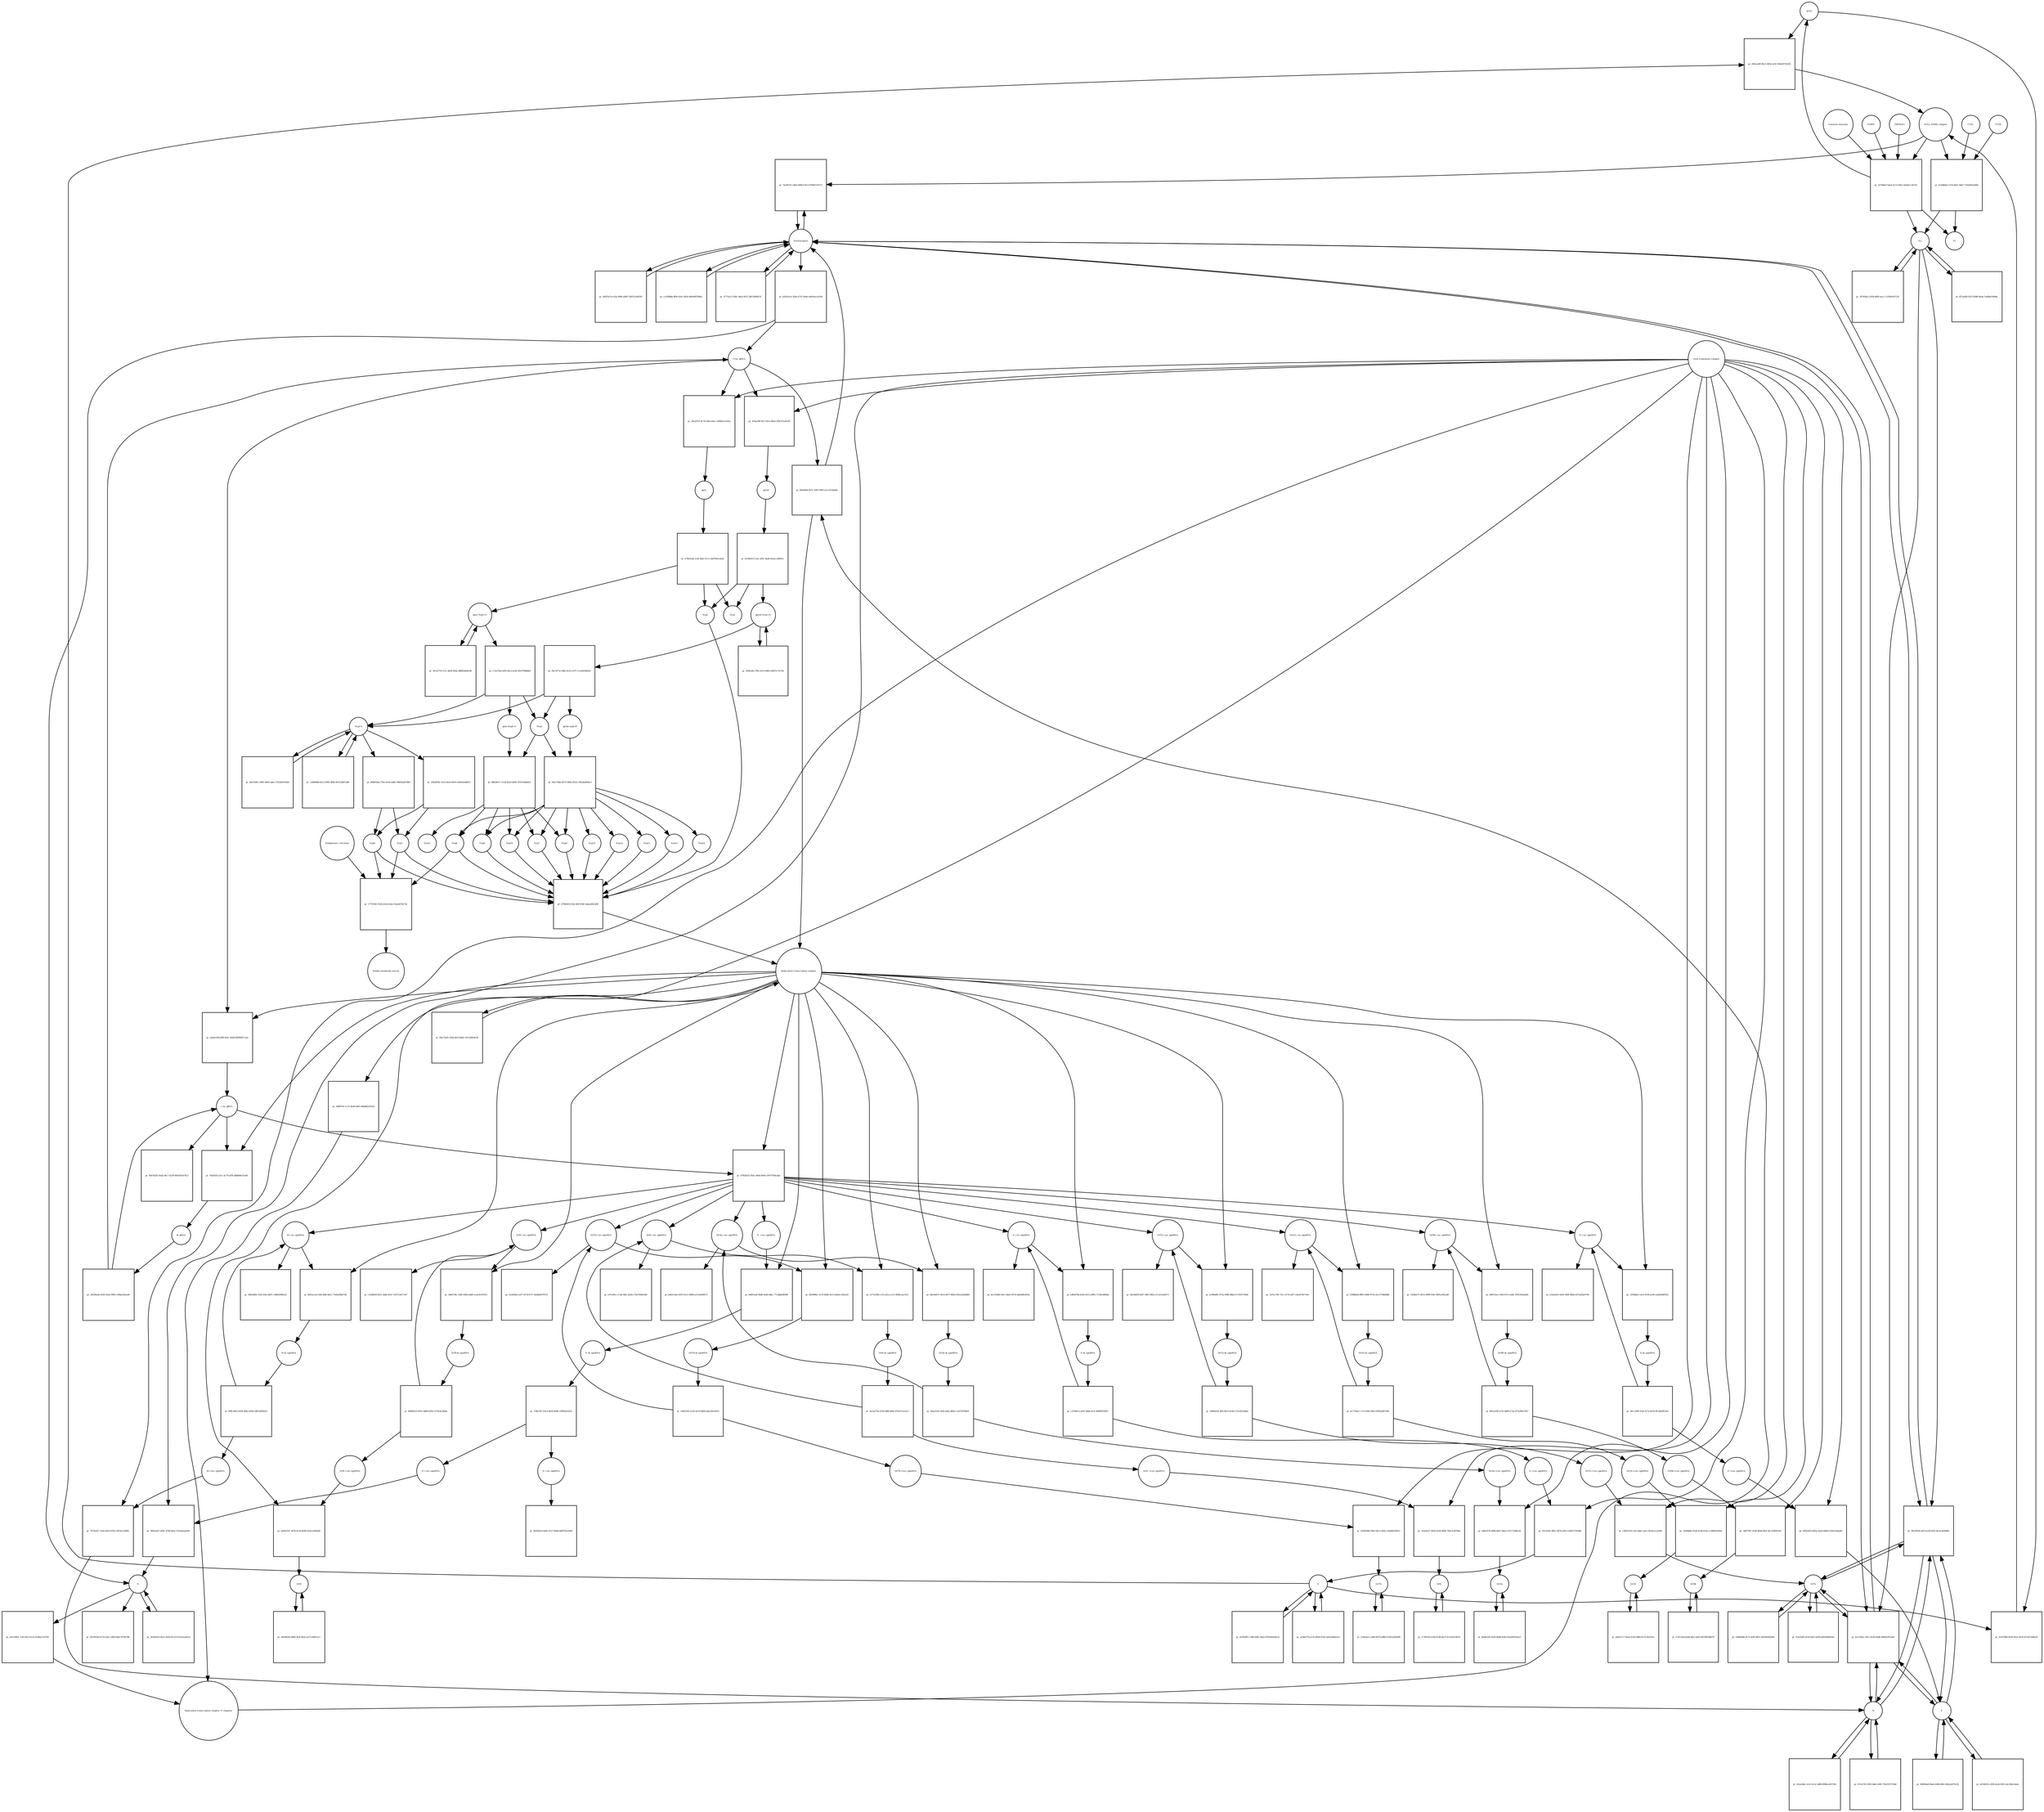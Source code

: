 strict digraph  {
ACE2 [annotation="", bipartite=0, cls=macromolecule, fontsize=4, label=ACE2, shape=circle];
"pr_692eae80-86c3-483e-bc81-9b0af97022f4" [annotation="", bipartite=1, cls=process, fontsize=4, label="pr_692eae80-86c3-483e-bc81-9b0af97022f4", shape=square];
"ACE2_SPIKE complex" [annotation="", bipartite=0, cls=complex, fontsize=4, label="ACE2_SPIKE complex", shape=circle];
S [annotation=urn_miriam_uniprot_P0DTC2, bipartite=0, cls=macromolecule, fontsize=4, label=S, shape=circle];
Nucleocapsid [annotation="urn_miriam_obo.go_GO%3A0019013", bipartite=0, cls=complex, fontsize=4, label=Nucleocapsid, shape=circle];
"pr_7dc06741-e865-489b-b7b3-8768607e9727" [annotation="", bipartite=1, cls=process, fontsize=4, label="pr_7dc06741-e865-489b-b7b3-8768607e9727", shape=square];
"pr_6c6db6d3-c07d-4821-94d7-376d385a9dd9" [annotation="", bipartite=1, cls=process, fontsize=4, label="pr_6c6db6d3-c07d-4821-94d7-376d385a9dd9", shape=square];
S2 [annotation=urn_miriam_interpro_IPR002552, bipartite=0, cls=macromolecule, fontsize=4, label=S2, shape=circle];
CTSB [annotation="", bipartite=0, cls=macromolecule, fontsize=4, label=CTSB, shape=circle];
CTSL [annotation="", bipartite=0, cls=macromolecule, fontsize=4, label=CTSL, shape=circle];
S1 [annotation=urn_miriam_interpro_IPR002551, bipartite=0, cls=macromolecule, fontsize=4, label=S1, shape=circle];
"pr_5cfd7d9d-d528-45a1-9a3f-633347ab8ae0" [annotation="", bipartite=1, cls=process, fontsize=4, label="pr_5cfd7d9d-d528-45a1-9a3f-633347ab8ae0", shape=square];
"pr_bcc156ec-38c1-4cb6-bad8-b4bb41853ab1" [annotation="", bipartite=1, cls=process, fontsize=4, label="pr_bcc156ec-38c1-4cb6-bad8-b4bb41853ab1", shape=square];
E [annotation=urn_miriam_uniprot_P0DTC4, bipartite=0, cls=macromolecule, fontsize=4, label=E, shape=circle];
M [annotation=urn_miriam_uniprot_P0DTC5, bipartite=0, cls=macromolecule, fontsize=4, label=M, shape=circle];
Orf7a [annotation=urn_miriam_uniprot_P0DTC7, bipartite=0, cls=macromolecule, fontsize=4, label=Orf7a, shape=circle];
"pr_b2035cb1-20ab-4747-844e-eb9c6ace2c8d" [annotation="", bipartite=1, cls=process, fontsize=4, label="pr_b2035cb1-20ab-4747-844e-eb9c6ace2c8d", shape=square];
"(+)ss gRNA" [annotation=urn_miriam_refseq_NC_045512, bipartite=0, cls="nucleic acid feature", fontsize=4, label="(+)ss gRNA", shape=circle];
N [annotation=urn_miriam_uniprot_P0DTC9, bipartite=0, cls="macromolecule multimer", fontsize=4, label=N, shape=circle];
"pr_49655e7e-e52a-4f86-ad90-7a8312c08329" [annotation="", bipartite=1, cls=process, fontsize=4, label="pr_49655e7e-e52a-4f86-ad90-7a8312c08329", shape=square];
"pr_cc939bbb-9f00-454c-9b34-80e0d87f0bbc" [annotation="", bipartite=1, cls=process, fontsize=4, label="pr_cc939bbb-9f00-454c-9b34-80e0d87f0bbc", shape=square];
"pr_9525955d-817d-43ec-a9b9-6b4c787b6786" [annotation="", bipartite=1, cls=process, fontsize=4, label="pr_9525955d-817d-43ec-a9b9-6b4c787b6786", shape=square];
"pr_563b5016-85ce-42e6-81cd-b75e1b1ae6cd" [annotation="", bipartite=1, cls=process, fontsize=4, label="pr_563b5016-85ce-42e6-81cd-b75e1b1ae6cd", shape=square];
"N (+)ss sgmRNA" [annotation=urn_miriam_ncbigene_43740575, bipartite=0, cls="nucleic acid feature", fontsize=4, label="N (+)ss sgmRNA", shape=circle];
"pr_8492a5b7-ab9c-4790-befa-7c6cdeaad364" [annotation="", bipartite=1, cls=process, fontsize=4, label="pr_8492a5b7-ab9c-4790-befa-7c6cdeaad364", shape=square];
"Host translation complex" [annotation="urn_miriam_obo.go_GO%3A0070992", bipartite=0, cls=complex, fontsize=4, label="Host translation complex", shape=circle];
"pr_57731e11-fb0c-4da3-9cf5-3bf150f0612f" [annotation="", bipartite=1, cls=process, fontsize=4, label="pr_57731e11-fb0c-4da3-9cf5-3bf150f0612f", shape=square];
"pr_167d46cf-bae4-4115-892e-0a062c12b702" [annotation="", bipartite=1, cls=process, fontsize=4, label="pr_167d46cf-bae4-4115-892e-0a062c12b702", shape=square];
FURIN [annotation="", bipartite=0, cls=macromolecule, fontsize=4, label=FURIN, shape=circle];
TMPRSS2 [annotation="", bipartite=0, cls=macromolecule, fontsize=4, label=TMPRSS2, shape=circle];
"Camostat mesylate" [annotation="urn_miriam_pubchem.compound_2536", bipartite=0, cls="simple chemical", fontsize=4, label="Camostat mesylate", shape=circle];
"pr_ff21a6f8-0323-4940-8eab-7a46b6149d4c" [annotation="", bipartite=1, cls=process, fontsize=4, label="pr_ff21a6f8-0323-4940-8eab-7a46b6149d4c", shape=square];
"Replication transcription complex_N oligomer" [annotation="", bipartite=0, cls=complex, fontsize=4, label="Replication transcription complex_N oligomer", shape=circle];
"pr_6fef0d2d-9e7c-4387-89f3-a1ce2534abfe" [annotation="", bipartite=1, cls=process, fontsize=4, label="pr_6fef0d2d-9e7c-4387-89f3-a1ce2534abfe", shape=square];
"Replication transcription complex" [annotation="", bipartite=0, cls=complex, fontsize=4, label="Replication transcription complex", shape=circle];
"pr_99c95f04-e6f3-4c09-82f5-9a14c4e0b9fe" [annotation="", bipartite=1, cls=process, fontsize=4, label="pr_99c95f04-e6f3-4c09-82f5-9a14c4e0b9fe", shape=square];
"pr_3f7638a2-2438-4000-aac1-c1595b187129" [annotation="", bipartite=1, cls=process, fontsize=4, label="pr_3f7638a2-2438-4000-aac1-c1595b187129", shape=square];
"pp1a Nsp3-11" [annotation=urn_miriam_uniprot_P0DTC1, bipartite=0, cls=macromolecule, fontsize=4, label="pp1a Nsp3-11", shape=circle];
"pr_c7ae7fa0-ef65-40c2-bcf8-29237f08bfbd" [annotation="", bipartite=1, cls=process, fontsize=4, label="pr_c7ae7fa0-ef65-40c2-bcf8-29237f08bfbd", shape=square];
"pp1a Nsp6-11" [annotation=urn_miriam_uniprot_P0DTC1, bipartite=0, cls=macromolecule, fontsize=4, label="pp1a Nsp6-11", shape=circle];
"Nsp3-4" [annotation="urn_miriam_ncbiprotein_YP_009725299|urn_miriam_ncbiprotein_YP_009725300", bipartite=0, cls=macromolecule, fontsize=4, label="Nsp3-4", shape=circle];
Nsp5 [annotation=urn_miriam_ncbiprotein_YP_009725301, bipartite=0, cls="macromolecule multimer", fontsize=4, label=Nsp5, shape=circle];
"Endoplasmic reticulum" [annotation="urn_miriam_obo.go_GO%3A0005783", bipartite=0, cls=complex, fontsize=4, label="Endoplasmic reticulum", shape=circle];
"pr_17797d81-0526-43e4-b5ee-f2eeb474673e" [annotation="", bipartite=1, cls=process, fontsize=4, label="pr_17797d81-0526-43e4-b5ee-f2eeb474673e", shape=square];
"Double-membrane vesicle" [annotation="urn_miriam_obo.go_GO%3A0039718", bipartite=0, cls=complex, fontsize=4, label="Double-membrane vesicle", shape=circle];
Nsp4 [annotation=urn_miriam_ncbiprotein_YP_009725300, bipartite=0, cls=macromolecule, fontsize=4, label=Nsp4, shape=circle];
Nsp3 [annotation=urn_miriam_ncbiprotein_YP_009725299, bipartite=0, cls=macromolecule, fontsize=4, label=Nsp3, shape=circle];
Nsp6 [annotation=urn_miriam_ncbiprotein_YP_009725302, bipartite=0, cls=macromolecule, fontsize=4, label=Nsp6, shape=circle];
"pr_3b7e2755-f11c-4604-856a-088f20b64c8b" [annotation="", bipartite=1, cls=process, fontsize=4, label="pr_3b7e2755-f11c-4604-856a-088f20b64c8b", shape=square];
"pr_5bc01d01-3985-44e6-adee-17b1bd1653b0" [annotation="", bipartite=1, cls=process, fontsize=4, label="pr_5bc01d01-3985-44e6-adee-17b1bd1653b0", shape=square];
"pp1ab Nsp3-16" [annotation=urn_miriam_uniprot_P0DTD1, bipartite=0, cls=macromolecule, fontsize=4, label="pp1ab Nsp3-16", shape=circle];
"pr_2695cffe-7f62-4312-8083-ef847e733703" [annotation="", bipartite=1, cls=process, fontsize=4, label="pr_2695cffe-7f62-4312-8083-ef847e733703", shape=square];
"pr_f6e7d77a-5882-4125-a375-7ce200306ef4" [annotation="", bipartite=1, cls=process, fontsize=4, label="pr_f6e7d77a-5882-4125-a375-7ce200306ef4", shape=square];
"pp1ab nsp6-16" [annotation=urn_miriam_uniprot_P0DTD1, bipartite=0, cls=macromolecule, fontsize=4, label="pp1ab nsp6-16", shape=circle];
"pr_45ea546c-2e12-4c5c-bd80-89fbce36718d" [annotation="", bipartite=1, cls=process, fontsize=4, label="pr_45ea546c-2e12-4c5c-bd80-89fbce36718d", shape=square];
"pr_06f60da9-0ba4-4496-82fe-0d2a3e97fe3b" [annotation="", bipartite=1, cls=process, fontsize=4, label="pr_06f60da9-0ba4-4496-82fe-0d2a3e97fe3b", shape=square];
"pr_ac8b6779-e133-4658-97eb-5e82ed8de2cb" [annotation="", bipartite=1, cls=process, fontsize=4, label="pr_ac8b6779-e133-4658-97eb-5e82ed8de2cb", shape=square];
"pr_67e22761-f993-4bb1-bf45-75b19373704d" [annotation="", bipartite=1, cls=process, fontsize=4, label="pr_67e22761-f993-4bb1-bf45-75b19373704d", shape=square];
"pr_e618410c-e03b-4a2b-861f-ebc3fdecbade" [annotation="", bipartite=1, cls=process, fontsize=4, label="pr_e618410c-e03b-4a2b-861f-ebc3fdecbade", shape=square];
"pr_dc90d497-cd66-406c-84ae-87829ad3decd" [annotation="", bipartite=1, cls=process, fontsize=4, label="pr_dc90d497-cd66-406c-84ae-87829ad3decd", shape=square];
"pr_3368ed84-dc75-42f6-9853-2bf5b8382096" [annotation="", bipartite=1, cls=process, fontsize=4, label="pr_3368ed84-dc75-42f6-9853-2bf5b8382096", shape=square];
Orf6 [annotation=urn_miriam_uniprot_P0DTC6, bipartite=0, cls=macromolecule, fontsize=4, label=Orf6, shape=circle];
"pr_1c7fb7ed-e54d-4cd8-8a37-6ccfe4324b18" [annotation="", bipartite=1, cls=process, fontsize=4, label="pr_1c7fb7ed-e54d-4cd8-8a37-6ccfe4324b18", shape=square];
Orf3a [annotation=urn_miriam_uniprot_P0DTC3, bipartite=0, cls=macromolecule, fontsize=4, label=Orf3a, shape=circle];
"pr_6edfe2d5-4a59-4bdb-b28e-05ee69591be3" [annotation="", bipartite=1, cls=process, fontsize=4, label="pr_6edfe2d5-4a59-4bdb-b28e-05ee69591be3", shape=square];
Orf8 [annotation=urn_miriam_uniprot_P0DTC8, bipartite=0, cls=macromolecule, fontsize=4, label=Orf8, shape=circle];
"pr_0620062b-b968-4b3f-9b3a-ee71cb801e11" [annotation="", bipartite=1, cls=process, fontsize=4, label="pr_0620062b-b968-4b3f-9b3a-ee71cb801e11", shape=square];
Orf9b [annotation=urn_miriam_uniprot_P0DTD2, bipartite=0, cls=macromolecule, fontsize=4, label=Orf9b, shape=circle];
"pr_e747cfed-be9d-4fa5-a643-d070405dbf76" [annotation="", bipartite=1, cls=process, fontsize=4, label="pr_e747cfed-be9d-4fa5-a643-d070405dbf76", shape=square];
Orf14 [annotation=urn_miriam_uniprot_P0DTD3, bipartite=0, cls=macromolecule, fontsize=4, label=Orf14, shape=circle];
"pr_a805a7c7-4eaa-4356-b96b-ff13c3d2335c" [annotation="", bipartite=1, cls=process, fontsize=4, label="pr_a805a7c7-4eaa-4356-b96b-ff13c3d2335c", shape=square];
Orf7b [annotation=urn_miriam_uniprot_P0DTD8, bipartite=0, cls=macromolecule, fontsize=4, label=Orf7b, shape=circle];
"pr_318ea6ce-a444-4670-a880-b7061d20eb99" [annotation="", bipartite=1, cls=process, fontsize=4, label="pr_318ea6ce-a444-4670-a880-b7061d20eb99", shape=square];
"pr_5cbcb2f6-4e18-4dcf-ad39-ab692fbd02a0" [annotation="", bipartite=1, cls=process, fontsize=4, label="pr_5cbcb2f6-4e18-4dcf-ad39-ab692fbd02a0", shape=square];
"M (+)ss sgmRNA" [annotation="", bipartite=0, cls="nucleic acid feature", fontsize=4, label="M (+)ss sgmRNA", shape=circle];
"pr_7679a457-1fe8-4242-8764-22f54ce1d085" [annotation="", bipartite=1, cls=process, fontsize=4, label="pr_7679a457-1fe8-4242-8764-22f54ce1d085", shape=square];
"E (+)ss sgmRNA" [annotation="", bipartite=0, cls="nucleic acid feature", fontsize=4, label="E (+)ss sgmRNA", shape=circle];
"pr_695e0433-d65a-4aeb-b66b-f33e6c0aba8d" [annotation="", bipartite=1, cls=process, fontsize=4, label="pr_695e0433-d65a-4aeb-b66b-f33e6c0aba8d", shape=square];
"S (+)ss sgmRNA" [annotation="", bipartite=0, cls="nucleic acid feature", fontsize=4, label="S (+)ss sgmRNA", shape=circle];
"pr_5f1c0e9c-89ec-487d-a901-e5b937192466" [annotation="", bipartite=1, cls=process, fontsize=4, label="pr_5f1c0e9c-89ec-487d-a901-e5b937192466", shape=square];
"Orf7a (+)ss sgmRNA" [annotation="", bipartite=0, cls="nucleic acid feature", fontsize=4, label="Orf7a (+)ss sgmRNA", shape=circle];
"pr_c5b92239-c241-4ddc-aeec-061bceca03b0" [annotation="", bipartite=1, cls=process, fontsize=4, label="pr_c5b92239-c241-4ddc-aeec-061bceca03b0", shape=square];
"Orf6  (+)ss sgmRNA" [annotation="", bipartite=0, cls="nucleic acid feature", fontsize=4, label="Orf6  (+)ss sgmRNA", shape=circle];
"pr_325a9cf7-3d56-4c69-9846-79413cdf7dba" [annotation="", bipartite=1, cls=process, fontsize=4, label="pr_325a9cf7-3d56-4c69-9846-79413cdf7dba", shape=square];
"Orf3a (+)ss sgmRNA" [annotation="", bipartite=0, cls="nucleic acid feature", fontsize=4, label="Orf3a (+)ss sgmRNA", shape=circle];
"pr_dddcf57b-4f84-4687-90ea-5521735d8ce8" [annotation="", bipartite=1, cls=process, fontsize=4, label="pr_dddcf57b-4f84-4687-90ea-5521735d8ce8", shape=square];
"Orf8 (+)ss sgmRNA" [annotation="", bipartite=0, cls="nucleic acid feature", fontsize=4, label="Orf8 (+)ss sgmRNA", shape=circle];
"pr_ab95e507-367b-4c34-829b-f2a6ca349ab0" [annotation="", bipartite=1, cls=process, fontsize=4, label="pr_ab95e507-367b-4c34-829b-f2a6ca349ab0", shape=square];
"Orf9b (+)ss sgmRNA" [annotation="", bipartite=0, cls="nucleic acid feature", fontsize=4, label="Orf9b (+)ss sgmRNA", shape=circle];
"pr_3df579f1-91d0-483b-9fef-56c32585032d" [annotation="", bipartite=1, cls=process, fontsize=4, label="pr_3df579f1-91d0-483b-9fef-56c32585032d", shape=square];
"Orf14 (+)ss sgmRNA" [annotation="", bipartite=0, cls="nucleic acid feature", fontsize=4, label="Orf14 (+)ss sgmRNA", shape=circle];
"pr_5e0fb8de-9144-4c8d-b35e-cc06f85d180a" [annotation="", bipartite=1, cls=process, fontsize=4, label="pr_5e0fb8de-9144-4c8d-b35e-cc06f85d180a", shape=square];
"Orf7b (+)ss sgmRNA" [annotation="", bipartite=0, cls="nucleic acid feature", fontsize=4, label="Orf7b (+)ss sgmRNA", shape=circle];
"pr_93285986-5943-44c3-943a-cdab863305e1" [annotation="", bipartite=1, cls=process, fontsize=4, label="pr_93285986-5943-44c3-943a-cdab863305e1", shape=square];
"(-)ss gRNA" [annotation=urn_miriam_refseq_NC_045512, bipartite=0, cls="nucleic acid feature", fontsize=4, label="(-)ss gRNA", shape=circle];
"pr_95b7b202-6ed2-46c7-b159-84455b547bc3" [annotation="", bipartite=1, cls=process, fontsize=4, label="pr_95b7b202-6ed2-46c7-b159-84455b547bc3", shape=square];
"pr_ab1e5842-714f-4452-b1e2-6cd6ac5c0792" [annotation="", bipartite=1, cls=process, fontsize=4, label="pr_ab1e5842-714f-4452-b1e2-6cd6ac5c0792", shape=square];
"pr_cde4e1d8-b0f8-402c-9ed8-80f9fd67ca2e" [annotation="", bipartite=1, cls=process, fontsize=4, label="pr_cde4e1d8-b0f8-402c-9ed8-80f9fd67ca2e", shape=square];
"M (-)ss sgmRNA" [annotation=urn_miriam_ncbigene_43740571, bipartite=0, cls="nucleic acid feature", fontsize=4, label="M (-)ss sgmRNA", shape=circle];
"pr_39b5dd0e-f22b-43fa-b0d7-c38b9298fea8" [annotation="", bipartite=1, cls=process, fontsize=4, label="pr_39b5dd0e-f22b-43fa-b0d7-c38b9298fea8", shape=square];
"E (-)ss sgmRNA" [annotation=urn_miriam_ncbigene_43740570, bipartite=0, cls="nucleic acid feature", fontsize=4, label="E (-)ss sgmRNA", shape=circle];
"pr_e32eb432-6e92-4fd9-98bd-d37ed2ba0706" [annotation="", bipartite=1, cls=process, fontsize=4, label="pr_e32eb432-6e92-4fd9-98bd-d37ed2ba0706", shape=square];
"S (-)ss sgmRNA" [annotation="", bipartite=0, cls="nucleic acid feature", fontsize=4, label="S (-)ss sgmRNA", shape=circle];
"pr_be72546b-0421-4be0-937d-4de6bfb1f632" [annotation="", bipartite=1, cls=process, fontsize=4, label="pr_be72546b-0421-4be0-937d-4de6bfb1f632", shape=square];
"Orf7a (-)ss sgmRNA" [annotation="", bipartite=0, cls="nucleic acid feature", fontsize=4, label="Orf7a (-)ss sgmRNA", shape=circle];
"pr_fde58d59-4d27-4bf3-9852-e112e1ab9571" [annotation="", bipartite=1, cls=process, fontsize=4, label="pr_fde58d59-4d27-4bf3-9852-e112e1ab9571", shape=square];
"Orf6 (-)ss sgmRNA" [annotation="", bipartite=0, cls="nucleic acid feature", fontsize=4, label="Orf6 (-)ss sgmRNA", shape=circle];
"pr_e37a30cc-e7ad-4bfc-b2eb-17be7b40c6b8" [annotation="", bipartite=1, cls=process, fontsize=4, label="pr_e37a30cc-e7ad-4bfc-b2eb-17be7b40c6b8", shape=square];
"Orf3a (-)ss sgmRNA" [annotation="", bipartite=0, cls="nucleic acid feature", fontsize=4, label="Orf3a (-)ss sgmRNA", shape=circle];
"pr_b4b1c9ab-5933-41e1-9d98-e2116a06f673" [annotation="", bipartite=1, cls=process, fontsize=4, label="pr_b4b1c9ab-5933-41e1-9d98-e2116a06f673", shape=square];
"Orf8 (-)ss sgmRNA" [annotation="", bipartite=0, cls="nucleic acid feature", fontsize=4, label="Orf8 (-)ss sgmRNA", shape=circle];
"pr_c52d663f-655c-4b8a-8cb7-3d7515617547" [annotation="", bipartite=1, cls=process, fontsize=4, label="pr_c52d663f-655c-4b8a-8cb7-3d7515617547", shape=square];
"Orf9b (-)ss sgmRNA" [annotation="", bipartite=0, cls="nucleic acid feature", fontsize=4, label="Orf9b (-)ss sgmRNA", shape=circle];
"pr_c926be75-4812-4909-93fe-08f4cef822d0" [annotation="", bipartite=1, cls=process, fontsize=4, label="pr_c926be75-4812-4909-93fe-08f4cef822d0", shape=square];
"Orf14 (-)ss sgmRNA" [annotation="", bipartite=0, cls="nucleic acid feature", fontsize=4, label="Orf14 (-)ss sgmRNA", shape=circle];
"pr_1b7ec740-721c-4176-a0f7-14ee479e75eb" [annotation="", bipartite=1, cls=process, fontsize=4, label="pr_1b7ec740-721c-4176-a0f7-14ee479e75eb", shape=square];
"Orf7b (-)ss sgmRNA" [annotation="", bipartite=0, cls="nucleic acid feature", fontsize=4, label="Orf7b (-)ss sgmRNA", shape=circle];
"pr_5a3ef9a4-2ef7-417d-b717-4e8de607057e" [annotation="", bipartite=1, cls=process, fontsize=4, label="pr_5a3ef9a4-2ef7-417d-b717-4e8de607057e", shape=square];
"pr_70aff5d3-2e1c-4c79-a95f-db8b08a7ee66" [annotation="", bipartite=1, cls=process, fontsize=4, label="pr_70aff5d3-2e1c-4c79-a95f-db8b08a7ee66", shape=square];
"ds gRNA" [annotation=urn_miriam_refseq_NC_045512, bipartite=0, cls="nucleic acid feature", fontsize=4, label="ds gRNA", shape=circle];
"pr_8d92eced-cfd4-4dfb-8d12-75e0e04b474d" [annotation="", bipartite=1, cls=process, fontsize=4, label="pr_8d92eced-cfd4-4dfb-8d12-75e0e04b474d", shape=square];
"M ds sgmRNA" [annotation="", bipartite=0, cls="nucleic acid feature", fontsize=4, label="M ds sgmRNA", shape=circle];
"pr_1f39dba5-1a53-4336-ac82-ea4b566ff452" [annotation="", bipartite=1, cls=process, fontsize=4, label="pr_1f39dba5-1a53-4336-ac82-ea4b566ff452", shape=square];
"E ds sgmRNA" [annotation="", bipartite=0, cls="nucleic acid feature", fontsize=4, label="E ds sgmRNA", shape=circle];
"pr_edf6478b-d1b9-4513-a9f8-c7128cd4f4dd" [annotation="", bipartite=1, cls=process, fontsize=4, label="pr_edf6478b-d1b9-4513-a9f8-c7128cd4f4dd", shape=square];
"S ds sgmRNA" [annotation="", bipartite=0, cls="nucleic acid feature", fontsize=4, label="S ds sgmRNA", shape=circle];
"pr_ac80bd8c-97aa-4989-8bba-fc7593170b4f" [annotation="", bipartite=1, cls=process, fontsize=4, label="pr_ac80bd8c-97aa-4989-8bba-fc7593170b4f", shape=square];
"Orf7a ds sgmRNA" [annotation="", bipartite=0, cls="nucleic acid feature", fontsize=4, label="Orf7a ds sgmRNA", shape=circle];
"pr_e572c688-c27a-42ca-a113-4fd6ceac5f12" [annotation="", bipartite=1, cls=process, fontsize=4, label="pr_e572c688-c27a-42ca-a113-4fd6ceac5f12", shape=square];
"Orf6 ds sgmRNA" [annotation="", bipartite=0, cls="nucleic acid feature", fontsize=4, label="Orf6 ds sgmRNA", shape=circle];
"pr_8bc64d73-34c4-4877-8826-655a5e64d48c" [annotation="", bipartite=1, cls=process, fontsize=4, label="pr_8bc64d73-34c4-4877-8826-655a5e64d48c", shape=square];
"Orf3a ds sgmRNA" [annotation="", bipartite=0, cls="nucleic acid feature", fontsize=4, label="Orf3a ds sgmRNA", shape=circle];
"pr_3d04736c-cbfb-43b8-a4b8-ecae05167b11" [annotation="", bipartite=1, cls=process, fontsize=4, label="pr_3d04736c-cbfb-43b8-a4b8-ecae05167b11", shape=square];
"Orf8 ds sgmRNA" [annotation="", bipartite=0, cls="nucleic acid feature", fontsize=4, label="Orf8 ds sgmRNA", shape=circle];
"pr_0847a5ec-f3b0-47e1-a6dc-d762183eafb4" [annotation="", bipartite=1, cls=process, fontsize=4, label="pr_0847a5ec-f3b0-47e1-a6dc-d762183eafb4", shape=square];
"Orf9b ds sgmRNA" [annotation="", bipartite=0, cls="nucleic acid feature", fontsize=4, label="Orf9b ds sgmRNA", shape=circle];
"pr_0398bfa6-8983-4666-873e-d2c27548d8db" [annotation="", bipartite=1, cls=process, fontsize=4, label="pr_0398bfa6-8983-4666-873e-d2c27548d8db", shape=square];
"Orf14 ds sgmRNA" [annotation="", bipartite=0, cls="nucleic acid feature", fontsize=4, label="Orf14 ds sgmRNA", shape=circle];
"pr_6020f8bc-3c19-46b8-9e13-d2b4ccb5ee43" [annotation="", bipartite=1, cls=process, fontsize=4, label="pr_6020f8bc-3c19-46b8-9e13-d2b4ccb5ee43", shape=square];
"Orf7b ds sgmRNA" [annotation="", bipartite=0, cls="nucleic acid feature", fontsize=4, label="Orf7b ds sgmRNA", shape=circle];
"pr_266582de-d160-45ed-9992-c5fbdcb5ea44" [annotation="", bipartite=1, cls=process, fontsize=4, label="pr_266582de-d160-45ed-9992-c5fbdcb5ea44", shape=square];
"pr_699c5b63-d304-466e-8300-5d87af0f0655" [annotation="", bipartite=1, cls=process, fontsize=4, label="pr_699c5b63-d304-466e-8300-5d87af0f0655", shape=square];
"pr_f4cc3588-1f26-417a-8518-f6c4a64f5326" [annotation="", bipartite=1, cls=process, fontsize=4, label="pr_f4cc3588-1f26-417a-8518-f6c4a64f5326", shape=square];
"pr_c4704b13-a501-4bbf-911f-3b9f9f53f407" [annotation="", bipartite=1, cls=process, fontsize=4, label="pr_c4704b13-a501-4bbf-911f-3b9f9f53f407", shape=square];
"pr_5099a03d-3ffb-4653-b1dd-1141af51dda6" [annotation="", bipartite=1, cls=process, fontsize=4, label="pr_5099a03d-3ffb-4653-b1dd-1141af51dda6", shape=square];
"pr_4a1ae72b-d330-48fb-b94e-9761871a55c5" [annotation="", bipartite=1, cls=process, fontsize=4, label="pr_4a1ae72b-d330-48fb-b94e-9761871a55c5", shape=square];
"pr_64ae5502-45f4-4e6a-885a-ca167d7f4b91" [annotation="", bipartite=1, cls=process, fontsize=4, label="pr_64ae5502-45f4-4e6a-885a-ca167d7f4b91", shape=square];
"pr_b44003c0-997e-4d69-b293-1574c6e2fbde" [annotation="", bipartite=1, cls=process, fontsize=4, label="pr_b44003c0-997e-4d69-b293-1574c6e2fbde", shape=square];
"pr_6d52c659-a72f-4d90-a73a-477a99027fb7" [annotation="", bipartite=1, cls=process, fontsize=4, label="pr_6d52c659-a72f-4d90-a73a-477a99027fb7", shape=square];
"pr_8c7756a2-c7c5-430e-89a3-f081ba8570bf" [annotation="", bipartite=1, cls=process, fontsize=4, label="pr_8c7756a2-c7c5-430e-89a3-f081ba8570bf", shape=square];
"pr_c6bf10a5-1e20-4a19-8d04-ade32fecf823" [annotation="", bipartite=1, cls=process, fontsize=4, label="pr_c6bf10a5-1e20-4a19-8d04-ade32fecf823", shape=square];
"N  (-)ss sgmRNA" [annotation=urn_miriam_ncbigene_43740575, bipartite=0, cls="nucleic acid feature", fontsize=4, label="N  (-)ss sgmRNA", shape=circle];
"pr_64691adf-9b48-4eb6-8dac-77cdbde68388" [annotation="", bipartite=1, cls=process, fontsize=4, label="pr_64691adf-9b48-4eb6-8dac-77cdbde68388", shape=square];
"N ds sgmRNA" [annotation="", bipartite=0, cls="nucleic acid feature", fontsize=4, label="N ds sgmRNA", shape=circle];
"pr_738fc567-93c9-4659-b690-15ff9ed10222" [annotation="", bipartite=1, cls=process, fontsize=4, label="pr_738fc567-93c9-4659-b690-15ff9ed10222", shape=square];
"N (-)ss sgmRNA" [annotation="", bipartite=0, cls="nucleic acid feature", fontsize=4, label="N (-)ss sgmRNA", shape=circle];
pp1ab [annotation=urn_miriam_uniprot_P0DTD1, bipartite=0, cls=macromolecule, fontsize=4, label=pp1ab, shape=circle];
"pr_b1048415-c2ec-4f5c-9ad6-d52accd6f81e" [annotation="", bipartite=1, cls=process, fontsize=4, label="pr_b1048415-c2ec-4f5c-9ad6-d52accd6f81e", shape=square];
Nsp2 [annotation=urn_miriam_ncbiprotein_YP_009725298, bipartite=0, cls=macromolecule, fontsize=4, label=Nsp2, shape=circle];
Nsp1 [annotation=urn_miriam_ncbiprotein_YP_009725297, bipartite=0, cls=macromolecule, fontsize=4, label=Nsp1, shape=circle];
pp1a [annotation=urn_miriam_uniprot_P0DTC1, bipartite=0, cls=macromolecule, fontsize=4, label=pp1a, shape=circle];
"pr_478e02a6-1cbf-4daf-91c3-1bd7645e22a8" [annotation="", bipartite=1, cls=process, fontsize=4, label="pr_478e02a6-1cbf-4daf-91c3-1bd7645e22a8", shape=square];
"pr_ca8068db-b5c2-499c-8f9b-0615c8b07a86" [annotation="", bipartite=1, cls=process, fontsize=4, label="pr_ca8068db-b5c2-499c-8f9b-0615c8b07a86", shape=square];
"pr_864816da-37be-41e8-ad8e-39b93ad47d6d" [annotation="", bipartite=1, cls=process, fontsize=4, label="pr_864816da-37be-41e8-ad8e-39b93ad47d6d", shape=square];
"pr_e9b2838e-15c0-4ee4-b019-ed50e3e48015" [annotation="", bipartite=1, cls=process, fontsize=4, label="pr_e9b2838e-15c0-4ee4-b019-ed50e3e48015", shape=square];
"pr_88b28e11-1ce8-45d2-b409-301fc9adb025" [annotation="", bipartite=1, cls=process, fontsize=4, label="pr_88b28e11-1ce8-45d2-b409-301fc9adb025", shape=square];
Nsp7 [annotation=urn_miriam_ncbiprotein_YP_009725303, bipartite=0, cls=macromolecule, fontsize=4, label=Nsp7, shape=circle];
Nsp8 [annotation=urn_miriam_ncbiprotein_YP_009725304, bipartite=0, cls=macromolecule, fontsize=4, label=Nsp8, shape=circle];
Nsp9 [annotation=urn_miriam_ncbiprotein_YP_009725305, bipartite=0, cls=macromolecule, fontsize=4, label=Nsp9, shape=circle];
Nsp10 [annotation=urn_miriam_ncbiprotein_YP_009725306, bipartite=0, cls=macromolecule, fontsize=4, label=Nsp10, shape=circle];
Nsp11 [annotation=urn_miriam_ncbiprotein_YP_009725312, bipartite=0, cls=macromolecule, fontsize=4, label=Nsp11, shape=circle];
"pr_83a710be-b673-489a-852a-1062dad994c3" [annotation="", bipartite=1, cls=process, fontsize=4, label="pr_83a710be-b673-489a-852a-1062dad994c3", shape=square];
Nsp13 [annotation=urn_miriam_ncbiprotein_YP_009725308, bipartite=0, cls=macromolecule, fontsize=4, label=Nsp13, shape=circle];
Nsp12 [annotation=urn_miriam_ncbiprotein_YP_009725307, bipartite=0, cls=macromolecule, fontsize=4, label=Nsp12, shape=circle];
Nsp16 [annotation=urn_miriam_ncbiprotein_YP_009725311, bipartite=0, cls=macromolecule, fontsize=4, label=Nsp16, shape=circle];
Nsp15 [annotation=urn_miriam_ncbiprotein_YP_009725310, bipartite=0, cls=macromolecule, fontsize=4, label=Nsp15, shape=circle];
Nsp14 [annotation=urn_miriam_ncbiprotein_YP_009725309, bipartite=0, cls=macromolecule, fontsize=4, label=Nsp14, shape=circle];
"pr_67906816-f5af-4f0f-856f-5adac89e3f00" [annotation="", bipartite=1, cls=process, fontsize=4, label="pr_67906816-f5af-4f0f-856f-5adac89e3f00", shape=square];
"pr_36cad7ef-4c79-45b3-b5ec-2498a6ca5d3a" [annotation="", bipartite=1, cls=process, fontsize=4, label="pr_36cad7ef-4c79-45b3-b5ec-2498a6ca5d3a", shape=square];
"pr_d76ac6ff-f6c1-4f1a-8de0-209c351e8c60" [annotation="", bipartite=1, cls=process, fontsize=4, label="pr_d76ac6ff-f6c1-4f1a-8de0-209c351e8c60", shape=square];
"pr_8459e6c6-8d5e-4157-840d-8df97fece949" [annotation="", bipartite=1, cls=process, fontsize=4, label="pr_8459e6c6-8d5e-4157-840d-8df97fece949", shape=square];
"pr_04a73e65-2584-461f-bbb2-1d7cbf850e38" [annotation="", bipartite=1, cls=process, fontsize=4, label="pr_04a73e65-2584-461f-bbb2-1d7cbf850e38", shape=square];
"pr_5d9f07ef-1c15-4ed9-b6f5-99bdb6a1035e" [annotation="", bipartite=1, cls=process, fontsize=4, label="pr_5d9f07ef-1c15-4ed9-b6f5-99bdb6a1035e", shape=square];
"pr_8785de55-054c-49a6-b9e4-19970768cdab" [annotation="", bipartite=1, cls=process, fontsize=4, label="pr_8785de55-054c-49a6-b9e4-19970768cdab", shape=square];
ACE2 -> "pr_692eae80-86c3-483e-bc81-9b0af97022f4"  [annotation="", interaction_type=consumption];
ACE2 -> "pr_5cfd7d9d-d528-45a1-9a3f-633347ab8ae0"  [annotation="", interaction_type=consumption];
"pr_692eae80-86c3-483e-bc81-9b0af97022f4" -> "ACE2_SPIKE complex"  [annotation="", interaction_type=production];
"ACE2_SPIKE complex" -> "pr_7dc06741-e865-489b-b7b3-8768607e9727"  [annotation="urn_miriam_pubmed_32142651|urn_miriam_pubmed_32094589|urn_miriam_taxonomy_2697049", interaction_type=stimulation];
"ACE2_SPIKE complex" -> "pr_6c6db6d3-c07d-4821-94d7-376d385a9dd9"  [annotation="", interaction_type=consumption];
"ACE2_SPIKE complex" -> "pr_167d46cf-bae4-4115-892e-0a062c12b702"  [annotation="", interaction_type=consumption];
S -> "pr_692eae80-86c3-483e-bc81-9b0af97022f4"  [annotation="", interaction_type=consumption];
S -> "pr_5cfd7d9d-d528-45a1-9a3f-633347ab8ae0"  [annotation="", interaction_type=consumption];
S -> "pr_ac8b6779-e133-4658-97eb-5e82ed8de2cb"  [annotation="", interaction_type=consumption];
S -> "pr_dc90d497-cd66-406c-84ae-87829ad3decd"  [annotation="", interaction_type=consumption];
Nucleocapsid -> "pr_7dc06741-e865-489b-b7b3-8768607e9727"  [annotation="", interaction_type=consumption];
Nucleocapsid -> "pr_bcc156ec-38c1-4cb6-bad8-b4bb41853ab1"  [annotation="", interaction_type=consumption];
Nucleocapsid -> "pr_b2035cb1-20ab-4747-844e-eb9c6ace2c8d"  [annotation="", interaction_type=consumption];
Nucleocapsid -> "pr_49655e7e-e52a-4f86-ad90-7a8312c08329"  [annotation="", interaction_type=consumption];
Nucleocapsid -> "pr_cc939bbb-9f00-454c-9b34-80e0d87f0bbc"  [annotation="", interaction_type=consumption];
Nucleocapsid -> "pr_57731e11-fb0c-4da3-9cf5-3bf150f0612f"  [annotation="", interaction_type=consumption];
Nucleocapsid -> "pr_99c95f04-e6f3-4c09-82f5-9a14c4e0b9fe"  [annotation="", interaction_type=consumption];
"pr_7dc06741-e865-489b-b7b3-8768607e9727" -> Nucleocapsid  [annotation="", interaction_type=production];
"pr_6c6db6d3-c07d-4821-94d7-376d385a9dd9" -> S2  [annotation="", interaction_type=production];
"pr_6c6db6d3-c07d-4821-94d7-376d385a9dd9" -> S1  [annotation="", interaction_type=production];
S2 -> "pr_bcc156ec-38c1-4cb6-bad8-b4bb41853ab1"  [annotation="urn_miriam_pubmed_32142651|urn_miriam_pubmed_32094589|urn_miriam_pubmed_32047258|urn_miriam_taxonomy_2697049", interaction_type=stimulation];
S2 -> "pr_ff21a6f8-0323-4940-8eab-7a46b6149d4c"  [annotation="", interaction_type=consumption];
S2 -> "pr_99c95f04-e6f3-4c09-82f5-9a14c4e0b9fe"  [annotation="urn_miriam_pubmed_32142651|urn_miriam_pubmed_32047258|urn_miriam_taxonomy_2697049", interaction_type=stimulation];
S2 -> "pr_3f7638a2-2438-4000-aac1-c1595b187129"  [annotation="", interaction_type=consumption];
CTSB -> "pr_6c6db6d3-c07d-4821-94d7-376d385a9dd9"  [annotation="urn_miriam_pubmed_32142651|urn_miriam_taxonomy_2697049", interaction_type=catalysis];
CTSL -> "pr_6c6db6d3-c07d-4821-94d7-376d385a9dd9"  [annotation="urn_miriam_pubmed_32142651|urn_miriam_taxonomy_2697049", interaction_type=catalysis];
"pr_5cfd7d9d-d528-45a1-9a3f-633347ab8ae0" -> "ACE2_SPIKE complex"  [annotation="", interaction_type=production];
"pr_bcc156ec-38c1-4cb6-bad8-b4bb41853ab1" -> Nucleocapsid  [annotation="", interaction_type=production];
"pr_bcc156ec-38c1-4cb6-bad8-b4bb41853ab1" -> E  [annotation="", interaction_type=production];
"pr_bcc156ec-38c1-4cb6-bad8-b4bb41853ab1" -> M  [annotation="", interaction_type=production];
"pr_bcc156ec-38c1-4cb6-bad8-b4bb41853ab1" -> Orf7a  [annotation="", interaction_type=production];
E -> "pr_bcc156ec-38c1-4cb6-bad8-b4bb41853ab1"  [annotation="", interaction_type=consumption];
E -> "pr_99c95f04-e6f3-4c09-82f5-9a14c4e0b9fe"  [annotation="", interaction_type=consumption];
E -> "pr_06f60da9-0ba4-4496-82fe-0d2a3e97fe3b"  [annotation="", interaction_type=consumption];
E -> "pr_e618410c-e03b-4a2b-861f-ebc3fdecbade"  [annotation="", interaction_type=consumption];
M -> "pr_bcc156ec-38c1-4cb6-bad8-b4bb41853ab1"  [annotation="", interaction_type=consumption];
M -> "pr_99c95f04-e6f3-4c09-82f5-9a14c4e0b9fe"  [annotation="", interaction_type=consumption];
M -> "pr_45ea546c-2e12-4c5c-bd80-89fbce36718d"  [annotation="", interaction_type=consumption];
M -> "pr_67e22761-f993-4bb1-bf45-75b19373704d"  [annotation="", interaction_type=consumption];
Orf7a -> "pr_bcc156ec-38c1-4cb6-bad8-b4bb41853ab1"  [annotation="", interaction_type=consumption];
Orf7a -> "pr_99c95f04-e6f3-4c09-82f5-9a14c4e0b9fe"  [annotation="", interaction_type=consumption];
Orf7a -> "pr_3368ed84-dc75-42f6-9853-2bf5b8382096"  [annotation="", interaction_type=consumption];
Orf7a -> "pr_5cbcb2f6-4e18-4dcf-ad39-ab692fbd02a0"  [annotation="", interaction_type=consumption];
"pr_b2035cb1-20ab-4747-844e-eb9c6ace2c8d" -> "(+)ss gRNA"  [annotation="", interaction_type=production];
"pr_b2035cb1-20ab-4747-844e-eb9c6ace2c8d" -> N  [annotation="", interaction_type=production];
"(+)ss gRNA" -> "pr_6fef0d2d-9e7c-4387-89f3-a1ce2534abfe"  [annotation="", interaction_type=consumption];
"(+)ss gRNA" -> "pr_cde4e1d8-b0f8-402c-9ed8-80f9fd67ca2e"  [annotation="", interaction_type=consumption];
"(+)ss gRNA" -> "pr_36cad7ef-4c79-45b3-b5ec-2498a6ca5d3a"  [annotation="", interaction_type=consumption];
"(+)ss gRNA" -> "pr_d76ac6ff-f6c1-4f1a-8de0-209c351e8c60"  [annotation="", interaction_type=consumption];
N -> "pr_9525955d-817d-43ec-a9b9-6b4c787b6786"  [annotation="", interaction_type=consumption];
N -> "pr_563b5016-85ce-42e6-81cd-b75e1b1ae6cd"  [annotation="", interaction_type=consumption];
N -> "pr_ab1e5842-714f-4452-b1e2-6cd6ac5c0792"  [annotation="", interaction_type=consumption];
"pr_49655e7e-e52a-4f86-ad90-7a8312c08329" -> Nucleocapsid  [annotation="", interaction_type=production];
"pr_cc939bbb-9f00-454c-9b34-80e0d87f0bbc" -> Nucleocapsid  [annotation="", interaction_type=production];
"pr_563b5016-85ce-42e6-81cd-b75e1b1ae6cd" -> N  [annotation="", interaction_type=production];
"N (+)ss sgmRNA" -> "pr_8492a5b7-ab9c-4790-befa-7c6cdeaad364"  [annotation="", interaction_type=consumption];
"pr_8492a5b7-ab9c-4790-befa-7c6cdeaad364" -> N  [annotation="", interaction_type=production];
"Host translation complex" -> "pr_8492a5b7-ab9c-4790-befa-7c6cdeaad364"  [annotation="", interaction_type="necessary stimulation"];
"Host translation complex" -> "pr_7679a457-1fe8-4242-8764-22f54ce1d085"  [annotation="urn_miriam_pubmed_31226023|urn_miriam_pubmed_27712623", interaction_type="necessary stimulation"];
"Host translation complex" -> "pr_695e0433-d65a-4aeb-b66b-f33e6c0aba8d"  [annotation="urn_miriam_pubmed_31226023|urn_miriam_pubmed_27712623", interaction_type="necessary stimulation"];
"Host translation complex" -> "pr_5f1c0e9c-89ec-487d-a901-e5b937192466"  [annotation="urn_miriam_pubmed_31226023|urn_miriam_pubmed_27712623", interaction_type="necessary stimulation"];
"Host translation complex" -> "pr_c5b92239-c241-4ddc-aeec-061bceca03b0"  [annotation="urn_miriam_pubmed_31226023|urn_miriam_pubmed_27712623", interaction_type="necessary stimulation"];
"Host translation complex" -> "pr_325a9cf7-3d56-4c69-9846-79413cdf7dba"  [annotation="urn_miriam_pubmed_31226023|urn_miriam_pubmed_27712623", interaction_type="necessary stimulation"];
"Host translation complex" -> "pr_dddcf57b-4f84-4687-90ea-5521735d8ce8"  [annotation="urn_miriam_pubmed_31226023|urn_miriam_pubmed_27712623", interaction_type="necessary stimulation"];
"Host translation complex" -> "pr_ab95e507-367b-4c34-829b-f2a6ca349ab0"  [annotation="urn_miriam_pubmed_31226023|urn_miriam_pubmed_27712623", interaction_type="necessary stimulation"];
"Host translation complex" -> "pr_3df579f1-91d0-483b-9fef-56c32585032d"  [annotation="urn_miriam_pubmed_31226023|urn_miriam_pubmed_27712623", interaction_type="necessary stimulation"];
"Host translation complex" -> "pr_5e0fb8de-9144-4c8d-b35e-cc06f85d180a"  [annotation="urn_miriam_pubmed_31226023|urn_miriam_pubmed_27712623", interaction_type="necessary stimulation"];
"Host translation complex" -> "pr_93285986-5943-44c3-943a-cdab863305e1"  [annotation="urn_miriam_pubmed_31226023|urn_miriam_pubmed_27712623", interaction_type="necessary stimulation"];
"Host translation complex" -> "pr_36cad7ef-4c79-45b3-b5ec-2498a6ca5d3a"  [annotation="urn_miriam_pubmed_31226023|urn_miriam_pubmed_27712623", interaction_type="necessary stimulation"];
"Host translation complex" -> "pr_d76ac6ff-f6c1-4f1a-8de0-209c351e8c60"  [annotation="urn_miriam_pubmed_31226023|urn_miriam_pubmed_27712623", interaction_type="necessary stimulation"];
"pr_57731e11-fb0c-4da3-9cf5-3bf150f0612f" -> Nucleocapsid  [annotation="", interaction_type=production];
"pr_167d46cf-bae4-4115-892e-0a062c12b702" -> S2  [annotation="", interaction_type=production];
"pr_167d46cf-bae4-4115-892e-0a062c12b702" -> ACE2  [annotation="", interaction_type=production];
"pr_167d46cf-bae4-4115-892e-0a062c12b702" -> S1  [annotation="", interaction_type=production];
FURIN -> "pr_167d46cf-bae4-4115-892e-0a062c12b702"  [annotation="urn_miriam_pubmed_32142651|urn_miriam_pubmed_32362314|urn_miriam_taxonomy_2697049", interaction_type=catalysis];
TMPRSS2 -> "pr_167d46cf-bae4-4115-892e-0a062c12b702"  [annotation="urn_miriam_pubmed_32142651|urn_miriam_pubmed_32362314|urn_miriam_taxonomy_2697049", interaction_type=catalysis];
"Camostat mesylate" -> "pr_167d46cf-bae4-4115-892e-0a062c12b702"  [annotation="urn_miriam_pubmed_32142651|urn_miriam_pubmed_32362314|urn_miriam_taxonomy_2697049", interaction_type=inhibition];
"pr_ff21a6f8-0323-4940-8eab-7a46b6149d4c" -> S2  [annotation="", interaction_type=production];
"Replication transcription complex_N oligomer" -> "pr_6fef0d2d-9e7c-4387-89f3-a1ce2534abfe"  [annotation="", interaction_type=consumption];
"pr_6fef0d2d-9e7c-4387-89f3-a1ce2534abfe" -> Nucleocapsid  [annotation="", interaction_type=production];
"pr_6fef0d2d-9e7c-4387-89f3-a1ce2534abfe" -> "Replication transcription complex"  [annotation="", interaction_type=production];
"Replication transcription complex" -> "pr_cde4e1d8-b0f8-402c-9ed8-80f9fd67ca2e"  [annotation="urn_miriam_pubmed_22438542|urn_miriam_taxonomy_11142", interaction_type="necessary stimulation"];
"Replication transcription complex" -> "pr_70aff5d3-2e1c-4c79-a95f-db8b08a7ee66"  [annotation="urn_miriam_pubmed_22438542|urn_miriam_taxonomy_11142", interaction_type="necessary stimulation"];
"Replication transcription complex" -> "pr_8d92eced-cfd4-4dfb-8d12-75e0e04b474d"  [annotation="urn_miriam_pubmed_22438542|urn_miriam_taxonomy_11142", interaction_type="necessary stimulation"];
"Replication transcription complex" -> "pr_1f39dba5-1a53-4336-ac82-ea4b566ff452"  [annotation="urn_miriam_pubmed_22438542|urn_miriam_pubmed_11142", interaction_type="necessary stimulation"];
"Replication transcription complex" -> "pr_edf6478b-d1b9-4513-a9f8-c7128cd4f4dd"  [annotation="urn_miriam_pubmed_22438542|urn_miriam_pubmed_11142", interaction_type="necessary stimulation"];
"Replication transcription complex" -> "pr_ac80bd8c-97aa-4989-8bba-fc7593170b4f"  [annotation="urn_miriam_pubmed_22438542|urn_miriam_taxonomy_11142", interaction_type="necessary stimulation"];
"Replication transcription complex" -> "pr_e572c688-c27a-42ca-a113-4fd6ceac5f12"  [annotation="urn_miriam_pubmed_22438542|urn_miriam_taxonomy_11142", interaction_type="necessary stimulation"];
"Replication transcription complex" -> "pr_8bc64d73-34c4-4877-8826-655a5e64d48c"  [annotation="urn_miriam_pubmed_22438542|urn_miriam_taxonomy_11142", interaction_type="necessary stimulation"];
"Replication transcription complex" -> "pr_3d04736c-cbfb-43b8-a4b8-ecae05167b11"  [annotation="urn_miriam_pubmed_22438542|urn_miriam_taxonomy_11142", interaction_type="necessary stimulation"];
"Replication transcription complex" -> "pr_0847a5ec-f3b0-47e1-a6dc-d762183eafb4"  [annotation="urn_miriam_pubmed_22438542|urn_miriam_taxonomy_11142", interaction_type="necessary stimulation"];
"Replication transcription complex" -> "pr_0398bfa6-8983-4666-873e-d2c27548d8db"  [annotation="urn_miriam_pubmed_22438542|urn_miriam_taxonomy_11142", interaction_type="necessary stimulation"];
"Replication transcription complex" -> "pr_6020f8bc-3c19-46b8-9e13-d2b4ccb5ee43"  [annotation="urn_miriam_pubmed_22438542|urn_miriam_taxonomy_11142", interaction_type="necessary stimulation"];
"Replication transcription complex" -> "pr_64691adf-9b48-4eb6-8dac-77cdbde68388"  [annotation="urn_miriam_pubmed_22438542|urn_miriam_taxonomy_11142", interaction_type="necessary stimulation"];
"Replication transcription complex" -> "pr_04a73e65-2584-461f-bbb2-1d7cbf850e38"  [annotation="", interaction_type=consumption];
"Replication transcription complex" -> "pr_5d9f07ef-1c15-4ed9-b6f5-99bdb6a1035e"  [annotation="", interaction_type=consumption];
"Replication transcription complex" -> "pr_8785de55-054c-49a6-b9e4-19970768cdab"  [annotation="urn_miriam_pubmed_8830530|urn_miriam_taxonomy_1138", interaction_type="necessary stimulation"];
"pr_99c95f04-e6f3-4c09-82f5-9a14c4e0b9fe" -> Nucleocapsid  [annotation="", interaction_type=production];
"pr_99c95f04-e6f3-4c09-82f5-9a14c4e0b9fe" -> Orf7a  [annotation="", interaction_type=production];
"pr_99c95f04-e6f3-4c09-82f5-9a14c4e0b9fe" -> E  [annotation="", interaction_type=production];
"pr_99c95f04-e6f3-4c09-82f5-9a14c4e0b9fe" -> M  [annotation="", interaction_type=production];
"pr_3f7638a2-2438-4000-aac1-c1595b187129" -> S2  [annotation="", interaction_type=production];
"pp1a Nsp3-11" -> "pr_c7ae7fa0-ef65-40c2-bcf8-29237f08bfbd"  [annotation="urn_miriam_pubmed_21203998|urn_miriam_taxonomy_228407|urn_miriam_pubmed_15564471|urn_miriam_taxonomy_228330", interaction_type=catalysis];
"pp1a Nsp3-11" -> "pr_3b7e2755-f11c-4604-856a-088f20b64c8b"  [annotation="", interaction_type=consumption];
"pr_c7ae7fa0-ef65-40c2-bcf8-29237f08bfbd" -> "pp1a Nsp6-11"  [annotation="", interaction_type=production];
"pr_c7ae7fa0-ef65-40c2-bcf8-29237f08bfbd" -> "Nsp3-4"  [annotation="", interaction_type=production];
"pr_c7ae7fa0-ef65-40c2-bcf8-29237f08bfbd" -> Nsp5  [annotation="", interaction_type=production];
"pp1a Nsp6-11" -> "pr_88b28e11-1ce8-45d2-b409-301fc9adb025"  [annotation="", interaction_type=consumption];
"Nsp3-4" -> "pr_5bc01d01-3985-44e6-adee-17b1bd1653b0"  [annotation="", interaction_type=consumption];
"Nsp3-4" -> "pr_ca8068db-b5c2-499c-8f9b-0615c8b07a86"  [annotation="", interaction_type=consumption];
"Nsp3-4" -> "pr_864816da-37be-41e8-ad8e-39b93ad47d6d"  [annotation="urn_miriam_pubmed_15564471|urn_miriam_taxonomy_228330", interaction_type=catalysis];
"Nsp3-4" -> "pr_e9b2838e-15c0-4ee4-b019-ed50e3e48015"  [annotation="urn_miriam_pubmed_15564471|urn_miriam_taxonomy_228330", interaction_type=catalysis];
Nsp5 -> "pr_88b28e11-1ce8-45d2-b409-301fc9adb025"  [annotation="urn_miriam_pubmed_11907209|urn_miriam_taxonomy_11142", interaction_type=catalysis];
Nsp5 -> "pr_83a710be-b673-489a-852a-1062dad994c3"  [annotation="urn_miriam_pubmed_11907209|urn_miriam_taxonomy_11142", interaction_type=catalysis];
"Endoplasmic reticulum" -> "pr_17797d81-0526-43e4-b5ee-f2eeb474673e"  [annotation="", interaction_type=consumption];
"pr_17797d81-0526-43e4-b5ee-f2eeb474673e" -> "Double-membrane vesicle"  [annotation="", interaction_type=production];
Nsp4 -> "pr_17797d81-0526-43e4-b5ee-f2eeb474673e"  [annotation="urn_miriam_pubmed_23943763|urn_miriam_taxonomy_227984", interaction_type=modulation];
Nsp4 -> "pr_67906816-f5af-4f0f-856f-5adac89e3f00"  [annotation="", interaction_type=consumption];
Nsp3 -> "pr_17797d81-0526-43e4-b5ee-f2eeb474673e"  [annotation="urn_miriam_pubmed_23943763|urn_miriam_taxonomy_227984", interaction_type=modulation];
Nsp3 -> "pr_67906816-f5af-4f0f-856f-5adac89e3f00"  [annotation="", interaction_type=consumption];
Nsp6 -> "pr_17797d81-0526-43e4-b5ee-f2eeb474673e"  [annotation="urn_miriam_pubmed_23943763|urn_miriam_taxonomy_227984", interaction_type=modulation];
Nsp6 -> "pr_67906816-f5af-4f0f-856f-5adac89e3f00"  [annotation="", interaction_type=consumption];
"pr_3b7e2755-f11c-4604-856a-088f20b64c8b" -> "pp1a Nsp3-11"  [annotation="", interaction_type=production];
"pr_5bc01d01-3985-44e6-adee-17b1bd1653b0" -> "Nsp3-4"  [annotation="", interaction_type=production];
"pp1ab Nsp3-16" -> "pr_2695cffe-7f62-4312-8083-ef847e733703"  [annotation="", interaction_type=consumption];
"pp1ab Nsp3-16" -> "pr_f6e7d77a-5882-4125-a375-7ce200306ef4"  [annotation="urn_miriam_pubmed_21203998|urn_miriam_taxonomy_228407|urn_miriam_pubmed_15564471|urn_miriam_taxonomy_228330", interaction_type=catalysis];
"pr_2695cffe-7f62-4312-8083-ef847e733703" -> "pp1ab Nsp3-16"  [annotation="", interaction_type=production];
"pr_f6e7d77a-5882-4125-a375-7ce200306ef4" -> "pp1ab nsp6-16"  [annotation="", interaction_type=production];
"pr_f6e7d77a-5882-4125-a375-7ce200306ef4" -> Nsp5  [annotation="", interaction_type=production];
"pr_f6e7d77a-5882-4125-a375-7ce200306ef4" -> "Nsp3-4"  [annotation="", interaction_type=production];
"pp1ab nsp6-16" -> "pr_83a710be-b673-489a-852a-1062dad994c3"  [annotation="", interaction_type=consumption];
"pr_45ea546c-2e12-4c5c-bd80-89fbce36718d" -> M  [annotation="", interaction_type=production];
"pr_06f60da9-0ba4-4496-82fe-0d2a3e97fe3b" -> E  [annotation="", interaction_type=production];
"pr_ac8b6779-e133-4658-97eb-5e82ed8de2cb" -> S  [annotation="", interaction_type=production];
"pr_67e22761-f993-4bb1-bf45-75b19373704d" -> M  [annotation="", interaction_type=production];
"pr_e618410c-e03b-4a2b-861f-ebc3fdecbade" -> E  [annotation="", interaction_type=production];
"pr_dc90d497-cd66-406c-84ae-87829ad3decd" -> S  [annotation="", interaction_type=production];
"pr_3368ed84-dc75-42f6-9853-2bf5b8382096" -> Orf7a  [annotation="", interaction_type=production];
Orf6 -> "pr_1c7fb7ed-e54d-4cd8-8a37-6ccfe4324b18"  [annotation="", interaction_type=consumption];
"pr_1c7fb7ed-e54d-4cd8-8a37-6ccfe4324b18" -> Orf6  [annotation="", interaction_type=production];
Orf3a -> "pr_6edfe2d5-4a59-4bdb-b28e-05ee69591be3"  [annotation="", interaction_type=consumption];
"pr_6edfe2d5-4a59-4bdb-b28e-05ee69591be3" -> Orf3a  [annotation="", interaction_type=production];
Orf8 -> "pr_0620062b-b968-4b3f-9b3a-ee71cb801e11"  [annotation="", interaction_type=consumption];
"pr_0620062b-b968-4b3f-9b3a-ee71cb801e11" -> Orf8  [annotation="", interaction_type=production];
Orf9b -> "pr_e747cfed-be9d-4fa5-a643-d070405dbf76"  [annotation="", interaction_type=consumption];
"pr_e747cfed-be9d-4fa5-a643-d070405dbf76" -> Orf9b  [annotation="", interaction_type=production];
Orf14 -> "pr_a805a7c7-4eaa-4356-b96b-ff13c3d2335c"  [annotation="", interaction_type=consumption];
"pr_a805a7c7-4eaa-4356-b96b-ff13c3d2335c" -> Orf14  [annotation="", interaction_type=production];
Orf7b -> "pr_318ea6ce-a444-4670-a880-b7061d20eb99"  [annotation="", interaction_type=consumption];
"pr_318ea6ce-a444-4670-a880-b7061d20eb99" -> Orf7b  [annotation="", interaction_type=production];
"pr_5cbcb2f6-4e18-4dcf-ad39-ab692fbd02a0" -> Orf7a  [annotation="", interaction_type=production];
"M (+)ss sgmRNA" -> "pr_7679a457-1fe8-4242-8764-22f54ce1d085"  [annotation="", interaction_type=consumption];
"pr_7679a457-1fe8-4242-8764-22f54ce1d085" -> M  [annotation="", interaction_type=production];
"E (+)ss sgmRNA" -> "pr_695e0433-d65a-4aeb-b66b-f33e6c0aba8d"  [annotation="", interaction_type=consumption];
"pr_695e0433-d65a-4aeb-b66b-f33e6c0aba8d" -> E  [annotation="", interaction_type=production];
"S (+)ss sgmRNA" -> "pr_5f1c0e9c-89ec-487d-a901-e5b937192466"  [annotation="", interaction_type=consumption];
"pr_5f1c0e9c-89ec-487d-a901-e5b937192466" -> S  [annotation="", interaction_type=production];
"Orf7a (+)ss sgmRNA" -> "pr_c5b92239-c241-4ddc-aeec-061bceca03b0"  [annotation="", interaction_type=consumption];
"pr_c5b92239-c241-4ddc-aeec-061bceca03b0" -> Orf7a  [annotation="", interaction_type=production];
"Orf6  (+)ss sgmRNA" -> "pr_325a9cf7-3d56-4c69-9846-79413cdf7dba"  [annotation="", interaction_type=consumption];
"pr_325a9cf7-3d56-4c69-9846-79413cdf7dba" -> Orf6  [annotation="", interaction_type=production];
"Orf3a (+)ss sgmRNA" -> "pr_dddcf57b-4f84-4687-90ea-5521735d8ce8"  [annotation="", interaction_type=consumption];
"pr_dddcf57b-4f84-4687-90ea-5521735d8ce8" -> Orf3a  [annotation="", interaction_type=production];
"Orf8 (+)ss sgmRNA" -> "pr_ab95e507-367b-4c34-829b-f2a6ca349ab0"  [annotation="", interaction_type=consumption];
"pr_ab95e507-367b-4c34-829b-f2a6ca349ab0" -> Orf8  [annotation="", interaction_type=production];
"Orf9b (+)ss sgmRNA" -> "pr_3df579f1-91d0-483b-9fef-56c32585032d"  [annotation="", interaction_type=consumption];
"pr_3df579f1-91d0-483b-9fef-56c32585032d" -> Orf9b  [annotation="", interaction_type=production];
"Orf14 (+)ss sgmRNA" -> "pr_5e0fb8de-9144-4c8d-b35e-cc06f85d180a"  [annotation="", interaction_type=consumption];
"pr_5e0fb8de-9144-4c8d-b35e-cc06f85d180a" -> Orf14  [annotation="", interaction_type=production];
"Orf7b (+)ss sgmRNA" -> "pr_93285986-5943-44c3-943a-cdab863305e1"  [annotation="", interaction_type=consumption];
"pr_93285986-5943-44c3-943a-cdab863305e1" -> Orf7b  [annotation="", interaction_type=production];
"(-)ss gRNA" -> "pr_95b7b202-6ed2-46c7-b159-84455b547bc3"  [annotation="", interaction_type=consumption];
"(-)ss gRNA" -> "pr_70aff5d3-2e1c-4c79-a95f-db8b08a7ee66"  [annotation="", interaction_type=consumption];
"(-)ss gRNA" -> "pr_8785de55-054c-49a6-b9e4-19970768cdab"  [annotation="", interaction_type=consumption];
"pr_ab1e5842-714f-4452-b1e2-6cd6ac5c0792" -> "Replication transcription complex_N oligomer"  [annotation="", interaction_type=production];
"pr_cde4e1d8-b0f8-402c-9ed8-80f9fd67ca2e" -> "(-)ss gRNA"  [annotation="", interaction_type=production];
"M (-)ss sgmRNA" -> "pr_39b5dd0e-f22b-43fa-b0d7-c38b9298fea8"  [annotation="", interaction_type=consumption];
"M (-)ss sgmRNA" -> "pr_8d92eced-cfd4-4dfb-8d12-75e0e04b474d"  [annotation="", interaction_type=consumption];
"E (-)ss sgmRNA" -> "pr_e32eb432-6e92-4fd9-98bd-d37ed2ba0706"  [annotation="", interaction_type=consumption];
"E (-)ss sgmRNA" -> "pr_1f39dba5-1a53-4336-ac82-ea4b566ff452"  [annotation="", interaction_type=consumption];
"S (-)ss sgmRNA" -> "pr_be72546b-0421-4be0-937d-4de6bfb1f632"  [annotation="", interaction_type=consumption];
"S (-)ss sgmRNA" -> "pr_edf6478b-d1b9-4513-a9f8-c7128cd4f4dd"  [annotation="", interaction_type=consumption];
"Orf7a (-)ss sgmRNA" -> "pr_fde58d59-4d27-4bf3-9852-e112e1ab9571"  [annotation="", interaction_type=consumption];
"Orf7a (-)ss sgmRNA" -> "pr_ac80bd8c-97aa-4989-8bba-fc7593170b4f"  [annotation="", interaction_type=consumption];
"Orf6 (-)ss sgmRNA" -> "pr_e37a30cc-e7ad-4bfc-b2eb-17be7b40c6b8"  [annotation="", interaction_type=consumption];
"Orf6 (-)ss sgmRNA" -> "pr_e572c688-c27a-42ca-a113-4fd6ceac5f12"  [annotation="", interaction_type=consumption];
"Orf3a (-)ss sgmRNA" -> "pr_b4b1c9ab-5933-41e1-9d98-e2116a06f673"  [annotation="", interaction_type=consumption];
"Orf3a (-)ss sgmRNA" -> "pr_8bc64d73-34c4-4877-8826-655a5e64d48c"  [annotation="", interaction_type=consumption];
"Orf8 (-)ss sgmRNA" -> "pr_c52d663f-655c-4b8a-8cb7-3d7515617547"  [annotation="", interaction_type=consumption];
"Orf8 (-)ss sgmRNA" -> "pr_3d04736c-cbfb-43b8-a4b8-ecae05167b11"  [annotation="", interaction_type=consumption];
"Orf9b (-)ss sgmRNA" -> "pr_c926be75-4812-4909-93fe-08f4cef822d0"  [annotation="", interaction_type=consumption];
"Orf9b (-)ss sgmRNA" -> "pr_0847a5ec-f3b0-47e1-a6dc-d762183eafb4"  [annotation="", interaction_type=consumption];
"Orf14 (-)ss sgmRNA" -> "pr_1b7ec740-721c-4176-a0f7-14ee479e75eb"  [annotation="", interaction_type=consumption];
"Orf14 (-)ss sgmRNA" -> "pr_0398bfa6-8983-4666-873e-d2c27548d8db"  [annotation="", interaction_type=consumption];
"Orf7b (-)ss sgmRNA" -> "pr_5a3ef9a4-2ef7-417d-b717-4e8de607057e"  [annotation="", interaction_type=consumption];
"Orf7b (-)ss sgmRNA" -> "pr_6020f8bc-3c19-46b8-9e13-d2b4ccb5ee43"  [annotation="", interaction_type=consumption];
"pr_70aff5d3-2e1c-4c79-a95f-db8b08a7ee66" -> "ds gRNA"  [annotation="", interaction_type=production];
"ds gRNA" -> "pr_266582de-d160-45ed-9992-c5fbdcb5ea44"  [annotation="", interaction_type=consumption];
"pr_8d92eced-cfd4-4dfb-8d12-75e0e04b474d" -> "M ds sgmRNA"  [annotation="", interaction_type=production];
"M ds sgmRNA" -> "pr_699c5b63-d304-466e-8300-5d87af0f0655"  [annotation="", interaction_type=consumption];
"pr_1f39dba5-1a53-4336-ac82-ea4b566ff452" -> "E ds sgmRNA"  [annotation="", interaction_type=production];
"E ds sgmRNA" -> "pr_f4cc3588-1f26-417a-8518-f6c4a64f5326"  [annotation="", interaction_type=consumption];
"pr_edf6478b-d1b9-4513-a9f8-c7128cd4f4dd" -> "S ds sgmRNA"  [annotation="", interaction_type=production];
"S ds sgmRNA" -> "pr_c4704b13-a501-4bbf-911f-3b9f9f53f407"  [annotation="", interaction_type=consumption];
"pr_ac80bd8c-97aa-4989-8bba-fc7593170b4f" -> "Orf7a ds sgmRNA"  [annotation="", interaction_type=production];
"Orf7a ds sgmRNA" -> "pr_5099a03d-3ffb-4653-b1dd-1141af51dda6"  [annotation="", interaction_type=consumption];
"pr_e572c688-c27a-42ca-a113-4fd6ceac5f12" -> "Orf6 ds sgmRNA"  [annotation="", interaction_type=production];
"Orf6 ds sgmRNA" -> "pr_4a1ae72b-d330-48fb-b94e-9761871a55c5"  [annotation="", interaction_type=consumption];
"pr_8bc64d73-34c4-4877-8826-655a5e64d48c" -> "Orf3a ds sgmRNA"  [annotation="", interaction_type=production];
"Orf3a ds sgmRNA" -> "pr_64ae5502-45f4-4e6a-885a-ca167d7f4b91"  [annotation="", interaction_type=consumption];
"pr_3d04736c-cbfb-43b8-a4b8-ecae05167b11" -> "Orf8 ds sgmRNA"  [annotation="", interaction_type=production];
"Orf8 ds sgmRNA" -> "pr_b44003c0-997e-4d69-b293-1574c6e2fbde"  [annotation="", interaction_type=consumption];
"pr_0847a5ec-f3b0-47e1-a6dc-d762183eafb4" -> "Orf9b ds sgmRNA"  [annotation="", interaction_type=production];
"Orf9b ds sgmRNA" -> "pr_6d52c659-a72f-4d90-a73a-477a99027fb7"  [annotation="", interaction_type=consumption];
"pr_0398bfa6-8983-4666-873e-d2c27548d8db" -> "Orf14 ds sgmRNA"  [annotation="", interaction_type=production];
"Orf14 ds sgmRNA" -> "pr_8c7756a2-c7c5-430e-89a3-f081ba8570bf"  [annotation="", interaction_type=consumption];
"pr_6020f8bc-3c19-46b8-9e13-d2b4ccb5ee43" -> "Orf7b ds sgmRNA"  [annotation="", interaction_type=production];
"Orf7b ds sgmRNA" -> "pr_c6bf10a5-1e20-4a19-8d04-ade32fecf823"  [annotation="", interaction_type=consumption];
"pr_266582de-d160-45ed-9992-c5fbdcb5ea44" -> "(-)ss gRNA"  [annotation="", interaction_type=production];
"pr_266582de-d160-45ed-9992-c5fbdcb5ea44" -> "(+)ss gRNA"  [annotation="", interaction_type=production];
"pr_699c5b63-d304-466e-8300-5d87af0f0655" -> "M (-)ss sgmRNA"  [annotation="", interaction_type=production];
"pr_699c5b63-d304-466e-8300-5d87af0f0655" -> "M (+)ss sgmRNA"  [annotation="", interaction_type=production];
"pr_f4cc3588-1f26-417a-8518-f6c4a64f5326" -> "E (-)ss sgmRNA"  [annotation="", interaction_type=production];
"pr_f4cc3588-1f26-417a-8518-f6c4a64f5326" -> "E (+)ss sgmRNA"  [annotation="", interaction_type=production];
"pr_c4704b13-a501-4bbf-911f-3b9f9f53f407" -> "S (-)ss sgmRNA"  [annotation="", interaction_type=production];
"pr_c4704b13-a501-4bbf-911f-3b9f9f53f407" -> "S (+)ss sgmRNA"  [annotation="", interaction_type=production];
"pr_5099a03d-3ffb-4653-b1dd-1141af51dda6" -> "Orf7a (-)ss sgmRNA"  [annotation="", interaction_type=production];
"pr_5099a03d-3ffb-4653-b1dd-1141af51dda6" -> "Orf7a (+)ss sgmRNA"  [annotation="", interaction_type=production];
"pr_4a1ae72b-d330-48fb-b94e-9761871a55c5" -> "Orf6 (-)ss sgmRNA"  [annotation="", interaction_type=production];
"pr_4a1ae72b-d330-48fb-b94e-9761871a55c5" -> "Orf6  (+)ss sgmRNA"  [annotation="", interaction_type=production];
"pr_64ae5502-45f4-4e6a-885a-ca167d7f4b91" -> "Orf3a (-)ss sgmRNA"  [annotation="", interaction_type=production];
"pr_64ae5502-45f4-4e6a-885a-ca167d7f4b91" -> "Orf3a (+)ss sgmRNA"  [annotation="", interaction_type=production];
"pr_b44003c0-997e-4d69-b293-1574c6e2fbde" -> "Orf8 (-)ss sgmRNA"  [annotation="", interaction_type=production];
"pr_b44003c0-997e-4d69-b293-1574c6e2fbde" -> "Orf8 (+)ss sgmRNA"  [annotation="", interaction_type=production];
"pr_6d52c659-a72f-4d90-a73a-477a99027fb7" -> "Orf9b (-)ss sgmRNA"  [annotation="", interaction_type=production];
"pr_6d52c659-a72f-4d90-a73a-477a99027fb7" -> "Orf9b (+)ss sgmRNA"  [annotation="", interaction_type=production];
"pr_8c7756a2-c7c5-430e-89a3-f081ba8570bf" -> "Orf14 (-)ss sgmRNA"  [annotation="", interaction_type=production];
"pr_8c7756a2-c7c5-430e-89a3-f081ba8570bf" -> "Orf14 (+)ss sgmRNA"  [annotation="", interaction_type=production];
"pr_c6bf10a5-1e20-4a19-8d04-ade32fecf823" -> "Orf7b (-)ss sgmRNA"  [annotation="", interaction_type=production];
"pr_c6bf10a5-1e20-4a19-8d04-ade32fecf823" -> "Orf7b (+)ss sgmRNA"  [annotation="", interaction_type=production];
"N  (-)ss sgmRNA" -> "pr_64691adf-9b48-4eb6-8dac-77cdbde68388"  [annotation="", interaction_type=consumption];
"pr_64691adf-9b48-4eb6-8dac-77cdbde68388" -> "N ds sgmRNA"  [annotation="", interaction_type=production];
"N ds sgmRNA" -> "pr_738fc567-93c9-4659-b690-15ff9ed10222"  [annotation="", interaction_type=consumption];
"pr_738fc567-93c9-4659-b690-15ff9ed10222" -> "N (-)ss sgmRNA"  [annotation="", interaction_type=production];
"pr_738fc567-93c9-4659-b690-15ff9ed10222" -> "N (+)ss sgmRNA"  [annotation="", interaction_type=production];
"N (-)ss sgmRNA" -> "pr_8459e6c6-8d5e-4157-840d-8df97fece949"  [annotation="", interaction_type=consumption];
pp1ab -> "pr_b1048415-c2ec-4f5c-9ad6-d52accd6f81e"  [annotation="urn_miriam_pubmed_15564471|urn_miriam_taxonomy_228330", interaction_type=catalysis];
"pr_b1048415-c2ec-4f5c-9ad6-d52accd6f81e" -> "pp1ab Nsp3-16"  [annotation="", interaction_type=production];
"pr_b1048415-c2ec-4f5c-9ad6-d52accd6f81e" -> Nsp2  [annotation="", interaction_type=production];
"pr_b1048415-c2ec-4f5c-9ad6-d52accd6f81e" -> Nsp1  [annotation="", interaction_type=production];
Nsp2 -> "pr_67906816-f5af-4f0f-856f-5adac89e3f00"  [annotation="", interaction_type=consumption];
pp1a -> "pr_478e02a6-1cbf-4daf-91c3-1bd7645e22a8"  [annotation="urn_miriam_pubmed_15564471|urn_miriam_taxonomy_228330", interaction_type=catalysis];
"pr_478e02a6-1cbf-4daf-91c3-1bd7645e22a8" -> "pp1a Nsp3-11"  [annotation="", interaction_type=production];
"pr_478e02a6-1cbf-4daf-91c3-1bd7645e22a8" -> Nsp2  [annotation="", interaction_type=production];
"pr_478e02a6-1cbf-4daf-91c3-1bd7645e22a8" -> Nsp1  [annotation="", interaction_type=production];
"pr_ca8068db-b5c2-499c-8f9b-0615c8b07a86" -> "Nsp3-4"  [annotation="", interaction_type=production];
"pr_864816da-37be-41e8-ad8e-39b93ad47d6d" -> Nsp4  [annotation="", interaction_type=production];
"pr_864816da-37be-41e8-ad8e-39b93ad47d6d" -> Nsp3  [annotation="", interaction_type=production];
"pr_e9b2838e-15c0-4ee4-b019-ed50e3e48015" -> Nsp3  [annotation="", interaction_type=production];
"pr_e9b2838e-15c0-4ee4-b019-ed50e3e48015" -> Nsp4  [annotation="", interaction_type=production];
"pr_88b28e11-1ce8-45d2-b409-301fc9adb025" -> Nsp6  [annotation="", interaction_type=production];
"pr_88b28e11-1ce8-45d2-b409-301fc9adb025" -> Nsp7  [annotation="", interaction_type=production];
"pr_88b28e11-1ce8-45d2-b409-301fc9adb025" -> Nsp8  [annotation="", interaction_type=production];
"pr_88b28e11-1ce8-45d2-b409-301fc9adb025" -> Nsp9  [annotation="", interaction_type=production];
"pr_88b28e11-1ce8-45d2-b409-301fc9adb025" -> Nsp10  [annotation="", interaction_type=production];
"pr_88b28e11-1ce8-45d2-b409-301fc9adb025" -> Nsp11  [annotation="", interaction_type=production];
Nsp7 -> "pr_67906816-f5af-4f0f-856f-5adac89e3f00"  [annotation="", interaction_type=consumption];
Nsp8 -> "pr_67906816-f5af-4f0f-856f-5adac89e3f00"  [annotation="", interaction_type=consumption];
Nsp9 -> "pr_67906816-f5af-4f0f-856f-5adac89e3f00"  [annotation="", interaction_type=consumption];
Nsp10 -> "pr_67906816-f5af-4f0f-856f-5adac89e3f00"  [annotation="", interaction_type=consumption];
"pr_83a710be-b673-489a-852a-1062dad994c3" -> Nsp13  [annotation="", interaction_type=production];
"pr_83a710be-b673-489a-852a-1062dad994c3" -> Nsp12  [annotation="", interaction_type=production];
"pr_83a710be-b673-489a-852a-1062dad994c3" -> Nsp10  [annotation="", interaction_type=production];
"pr_83a710be-b673-489a-852a-1062dad994c3" -> Nsp9  [annotation="", interaction_type=production];
"pr_83a710be-b673-489a-852a-1062dad994c3" -> Nsp8  [annotation="", interaction_type=production];
"pr_83a710be-b673-489a-852a-1062dad994c3" -> Nsp7  [annotation="", interaction_type=production];
"pr_83a710be-b673-489a-852a-1062dad994c3" -> Nsp6  [annotation="", interaction_type=production];
"pr_83a710be-b673-489a-852a-1062dad994c3" -> Nsp16  [annotation="", interaction_type=production];
"pr_83a710be-b673-489a-852a-1062dad994c3" -> Nsp15  [annotation="", interaction_type=production];
"pr_83a710be-b673-489a-852a-1062dad994c3" -> Nsp14  [annotation="", interaction_type=production];
Nsp13 -> "pr_67906816-f5af-4f0f-856f-5adac89e3f00"  [annotation="", interaction_type=consumption];
Nsp12 -> "pr_67906816-f5af-4f0f-856f-5adac89e3f00"  [annotation="", interaction_type=consumption];
Nsp16 -> "pr_67906816-f5af-4f0f-856f-5adac89e3f00"  [annotation="", interaction_type=consumption];
Nsp15 -> "pr_67906816-f5af-4f0f-856f-5adac89e3f00"  [annotation="", interaction_type=consumption];
Nsp14 -> "pr_67906816-f5af-4f0f-856f-5adac89e3f00"  [annotation="", interaction_type=consumption];
"pr_67906816-f5af-4f0f-856f-5adac89e3f00" -> "Replication transcription complex"  [annotation="", interaction_type=production];
"pr_36cad7ef-4c79-45b3-b5ec-2498a6ca5d3a" -> pp1a  [annotation="", interaction_type=production];
"pr_d76ac6ff-f6c1-4f1a-8de0-209c351e8c60" -> pp1ab  [annotation="", interaction_type=production];
"pr_04a73e65-2584-461f-bbb2-1d7cbf850e38" -> "Replication transcription complex"  [annotation="", interaction_type=production];
"pr_5d9f07ef-1c15-4ed9-b6f5-99bdb6a1035e" -> "Replication transcription complex_N oligomer"  [annotation="", interaction_type=production];
"pr_8785de55-054c-49a6-b9e4-19970768cdab" -> "Orf7b (-)ss sgmRNA"  [annotation="", interaction_type=production];
"pr_8785de55-054c-49a6-b9e4-19970768cdab" -> "N  (-)ss sgmRNA"  [annotation="", interaction_type=production];
"pr_8785de55-054c-49a6-b9e4-19970768cdab" -> "M (-)ss sgmRNA"  [annotation="", interaction_type=production];
"pr_8785de55-054c-49a6-b9e4-19970768cdab" -> "E (-)ss sgmRNA"  [annotation="", interaction_type=production];
"pr_8785de55-054c-49a6-b9e4-19970768cdab" -> "S (-)ss sgmRNA"  [annotation="", interaction_type=production];
"pr_8785de55-054c-49a6-b9e4-19970768cdab" -> "Orf7a (-)ss sgmRNA"  [annotation="", interaction_type=production];
"pr_8785de55-054c-49a6-b9e4-19970768cdab" -> "Orf6 (-)ss sgmRNA"  [annotation="", interaction_type=production];
"pr_8785de55-054c-49a6-b9e4-19970768cdab" -> "Orf3a (-)ss sgmRNA"  [annotation="", interaction_type=production];
"pr_8785de55-054c-49a6-b9e4-19970768cdab" -> "Orf8 (-)ss sgmRNA"  [annotation="", interaction_type=production];
"pr_8785de55-054c-49a6-b9e4-19970768cdab" -> "Orf9b (-)ss sgmRNA"  [annotation="", interaction_type=production];
"pr_8785de55-054c-49a6-b9e4-19970768cdab" -> "Orf14 (-)ss sgmRNA"  [annotation="", interaction_type=production];
}
